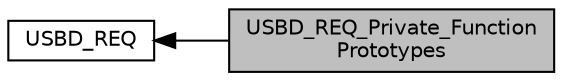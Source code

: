 digraph "USBD_REQ_Private_FunctionPrototypes"
{
  edge [fontname="Helvetica",fontsize="10",labelfontname="Helvetica",labelfontsize="10"];
  node [fontname="Helvetica",fontsize="10",shape=record];
  rankdir=LR;
  Node0 [label="USBD_REQ_Private_Function\lPrototypes",height=0.2,width=0.4,color="black", fillcolor="grey75", style="filled", fontcolor="black"];
  Node1 [label="USBD_REQ",height=0.2,width=0.4,color="black", fillcolor="white", style="filled",URL="$group___u_s_b_d___r_e_q.html",tooltip="header file for the usbd_req.c file "];
  Node1->Node0 [shape=plaintext, dir="back", style="solid"];
}
